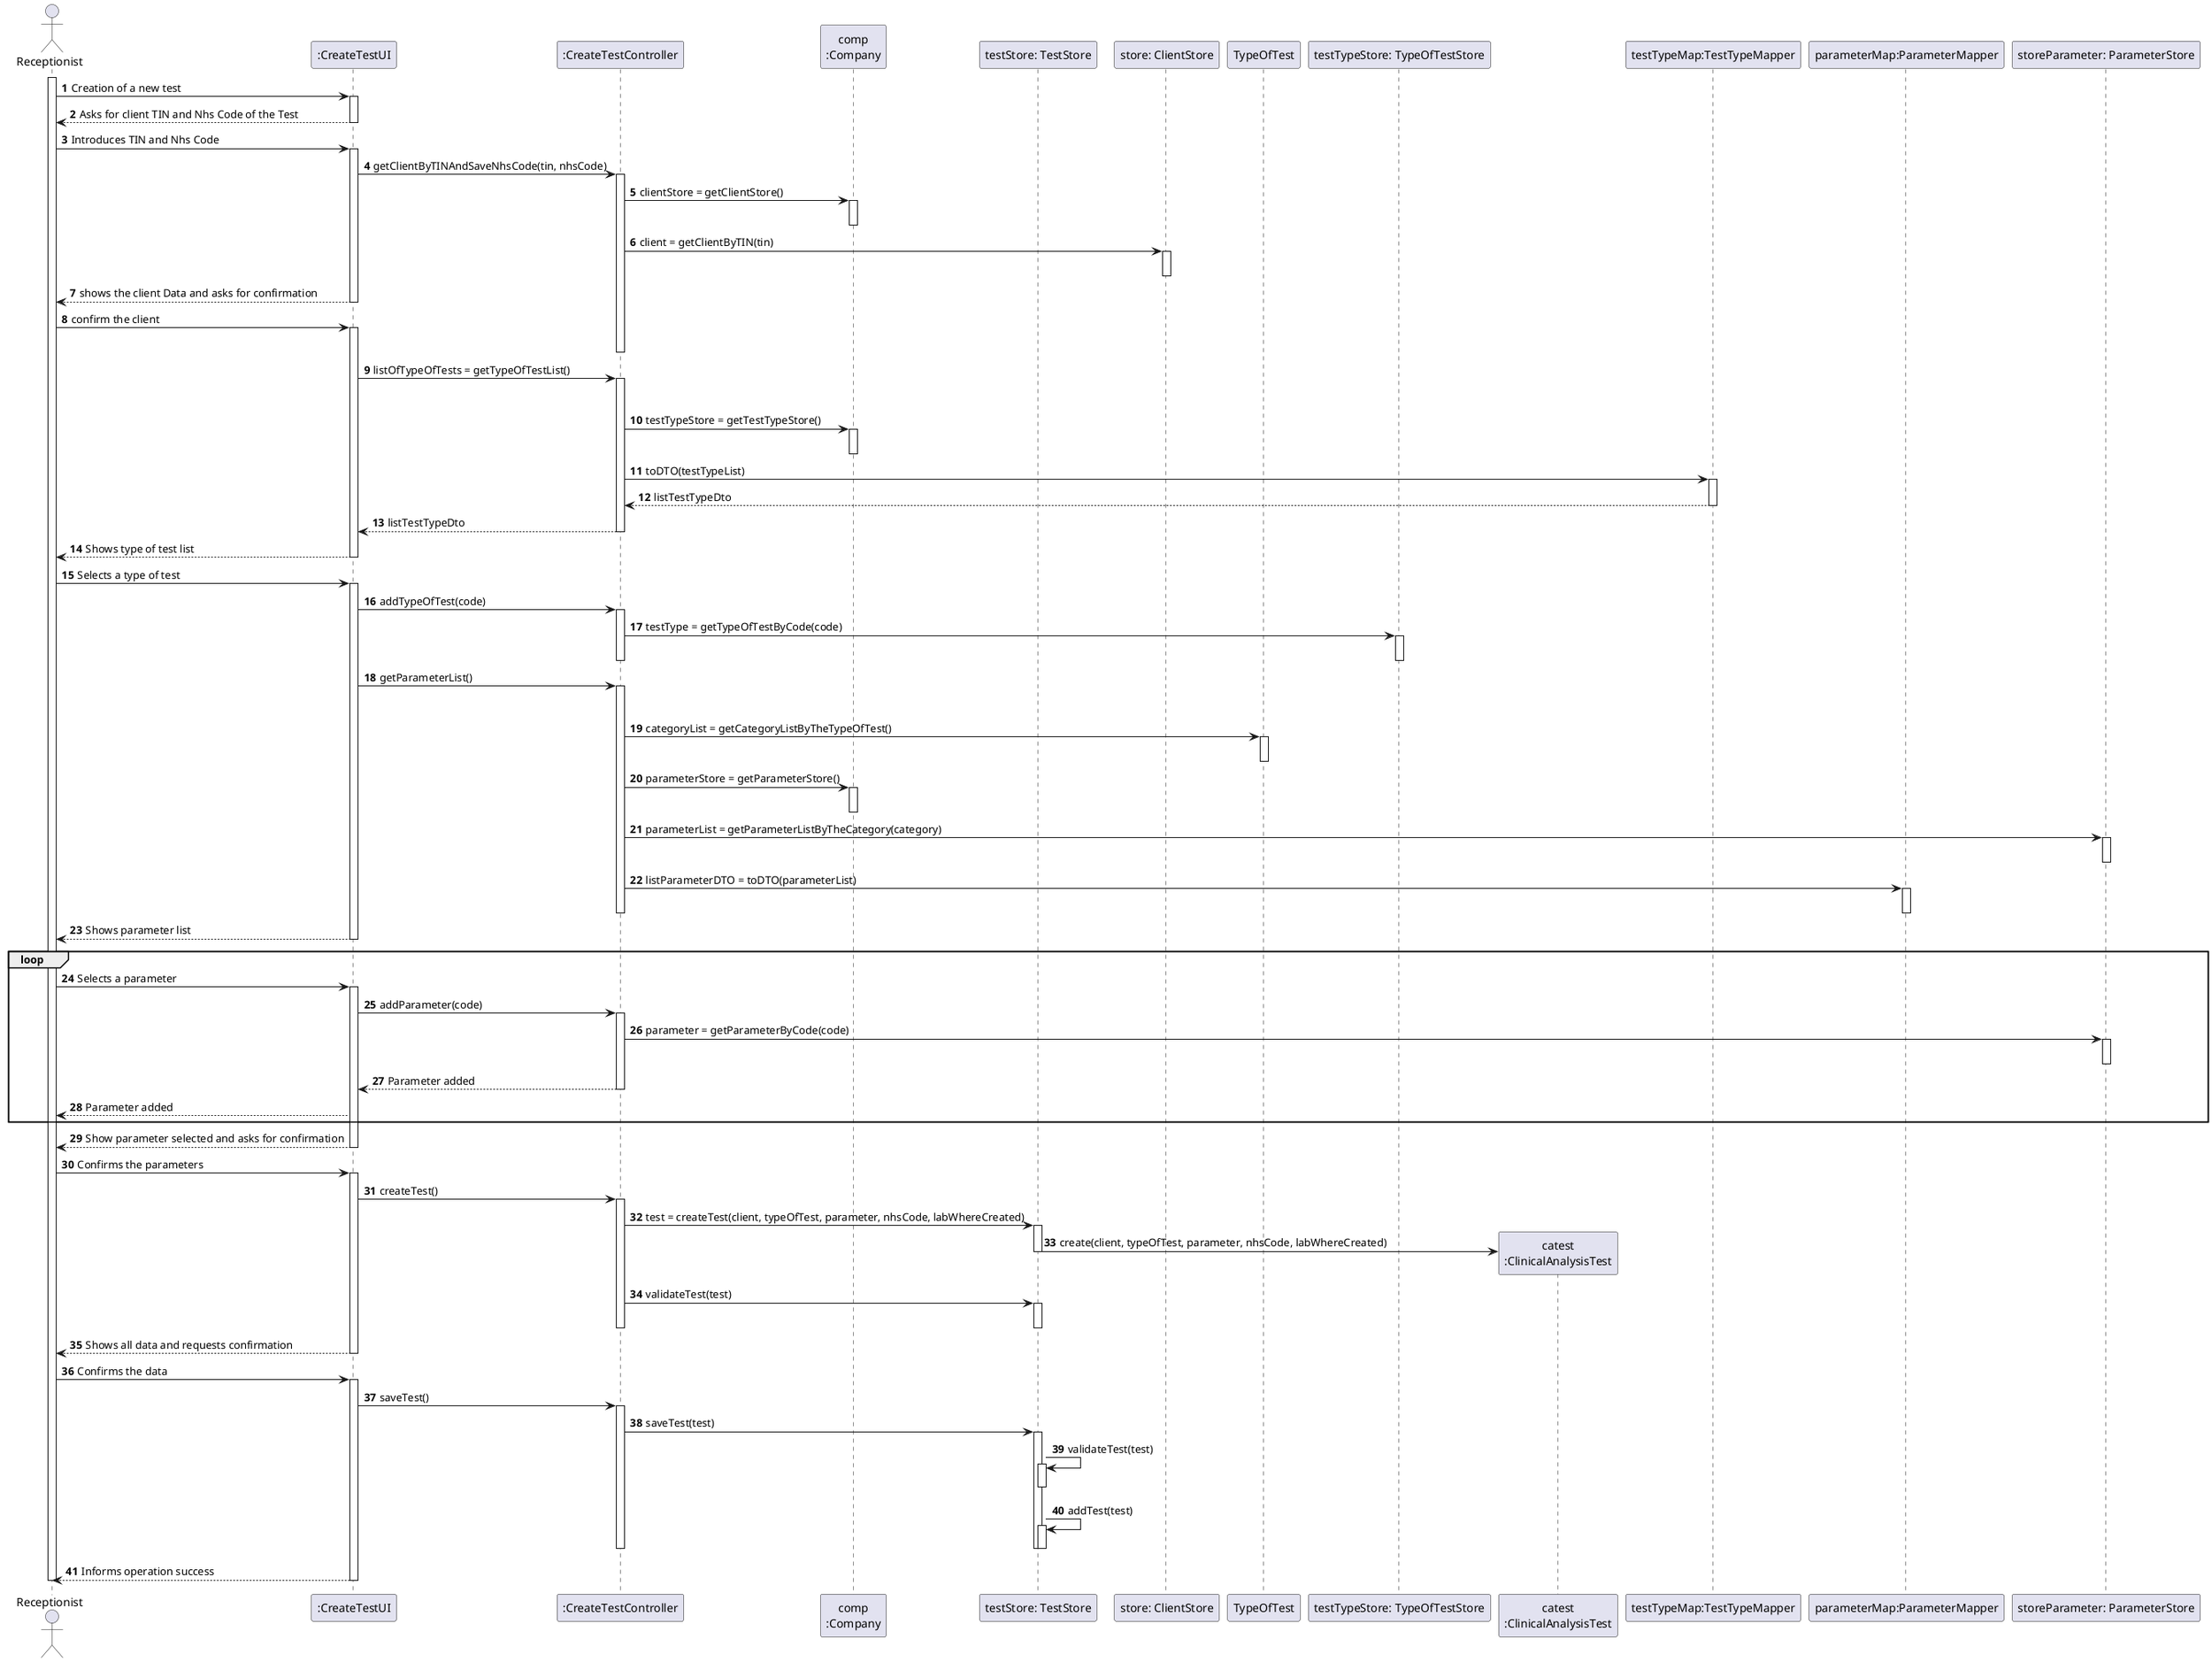 
@startuml
autonumber
actor "Receptionist" as REC

participant ":CreateTestUI" as UI
participant ":CreateTestController" as CTRL
participant "comp\n:Company" as COMP

participant "testStore: TestStore" as TSTORE

participant "store: ClientStore" as CSTORE

participant "TypeOfTest" as TT

participant "testTypeStore: TypeOfTestStore" as TTSTORE

participant "catest\n:ClinicalAnalysisTest" as TEST


participant "testTypeMap:TestTypeMapper" as TMAPPER

participant "parameterMap:ParameterMapper" as PMAPPER
participant "storeParameter: ParameterStore" as PSTORE

activate REC
REC -> UI : Creation of a new test
activate UI
UI --> REC :Asks for client TIN and Nhs Code of the Test

deactivate UI
REC -> UI : Introduces TIN and Nhs Code
activate UI
UI -> CTRL : getClientByTINAndSaveNhsCode(tin, nhsCode)
activate CTRL




CTRL -> COMP : clientStore = getClientStore()
activate COMP
deactivate COMP
CTRL -> CSTORE :client = getClientByTIN(tin)
activate CSTORE
deactivate CSTORE

UI --> REC : shows the client Data and asks for confirmation
deactivate UI
REC -> UI : confirm the client
activate UI



deactivate CTRL
UI ->  CTRL : listOfTypeOfTests = getTypeOfTestList()
activate CTRL







deactivate TSTORE
deactivate TEST



CTRL -> COMP : testTypeStore = getTestTypeStore()
activate COMP
deactivate COMP


CTRL -> TMAPPER : toDTO(testTypeList)

activate TMAPPER


TMAPPER --> CTRL : listTestTypeDto
deactivate TMAPPER
CTRL --> UI : listTestTypeDto
deactivate CTRL
UI --> REC: Shows type of test list
deactivate CTRL
deactivate UI

REC -> UI : Selects a type of test
activate UI

UI -> CTRL : addTypeOfTest(code)
activate CTRL
CTRL -> TTSTORE : testType = getTypeOfTestByCode(code)
activate TTSTORE
deactivate TTSTORE
deactivate CTRL

UI -> CTRL : getParameterList()
activate CTRL

deactivate TSTORE
deactivate TEST



CTRL -> TT : categoryList = getCategoryListByTheTypeOfTest()
activate TT
deactivate TT



CTRL -> COMP : parameterStore = getParameterStore()
activate COMP
deactivate COMP


CTRL -> PSTORE : parameterList = getParameterListByTheCategory(category)
activate PSTORE
deactivate PSTORE

CTRL -> PMAPPER : listParameterDTO = toDTO(parameterList)
activate PMAPPER
deactivate PMAPPER

deactivate CTRL


UI --> REC : Shows parameter list
deactivate UI
loop
REC -> UI :  Selects a parameter
activate UI
UI -> CTRL : addParameter(code)
activate CTRL
CTRL -> PSTORE : parameter = getParameterByCode(code)
activate PSTORE
deactivate PSTORE



CTRL --> UI : Parameter added
deactivate CTRL

UI --> REC : Parameter added
end loop

UI --> REC : Show parameter selected and asks for confirmation
deactivate UI

REC -> UI : Confirms the parameters
activate UI

UI -> CTRL : createTest()




activate CTRL
CTRL -> TSTORE : test = createTest(client, typeOfTest, parameter, nhsCode, labWhereCreated)

activate TSTORE
  TSTORE -> TEST** : create(client, typeOfTest, parameter, nhsCode, labWhereCreated)
  activate TEST


deactivate TEST




deactivate TSTORE
  CTRL -> TSTORE : validateTest(test)
activate TSTORE
deactivate TSTORE
deactivate CTRL



UI --> REC : Shows all data and requests confirmation
deactivate UI
deactivate CTRL
  REC -> UI : Confirms the data
activate UI
  UI -> CTRL : saveTest()
activate CTRL


  CTRL -> TSTORE : saveTest(test)


  activate TSTORE
  TSTORE -> TSTORE : validateTest(test)
  activate TSTORE
  deactivate TSTORE
  TSTORE -> TSTORE : addTest(test)
activate TSTORE
deactivate TSTORE



deactivate TSTORE

deactivate CTRL

UI --> REC : Informs operation success
deactivate COMP
deactivate CTRL
deactivate UI
deactivate REC
deactivate TTSTORE
@enduml




